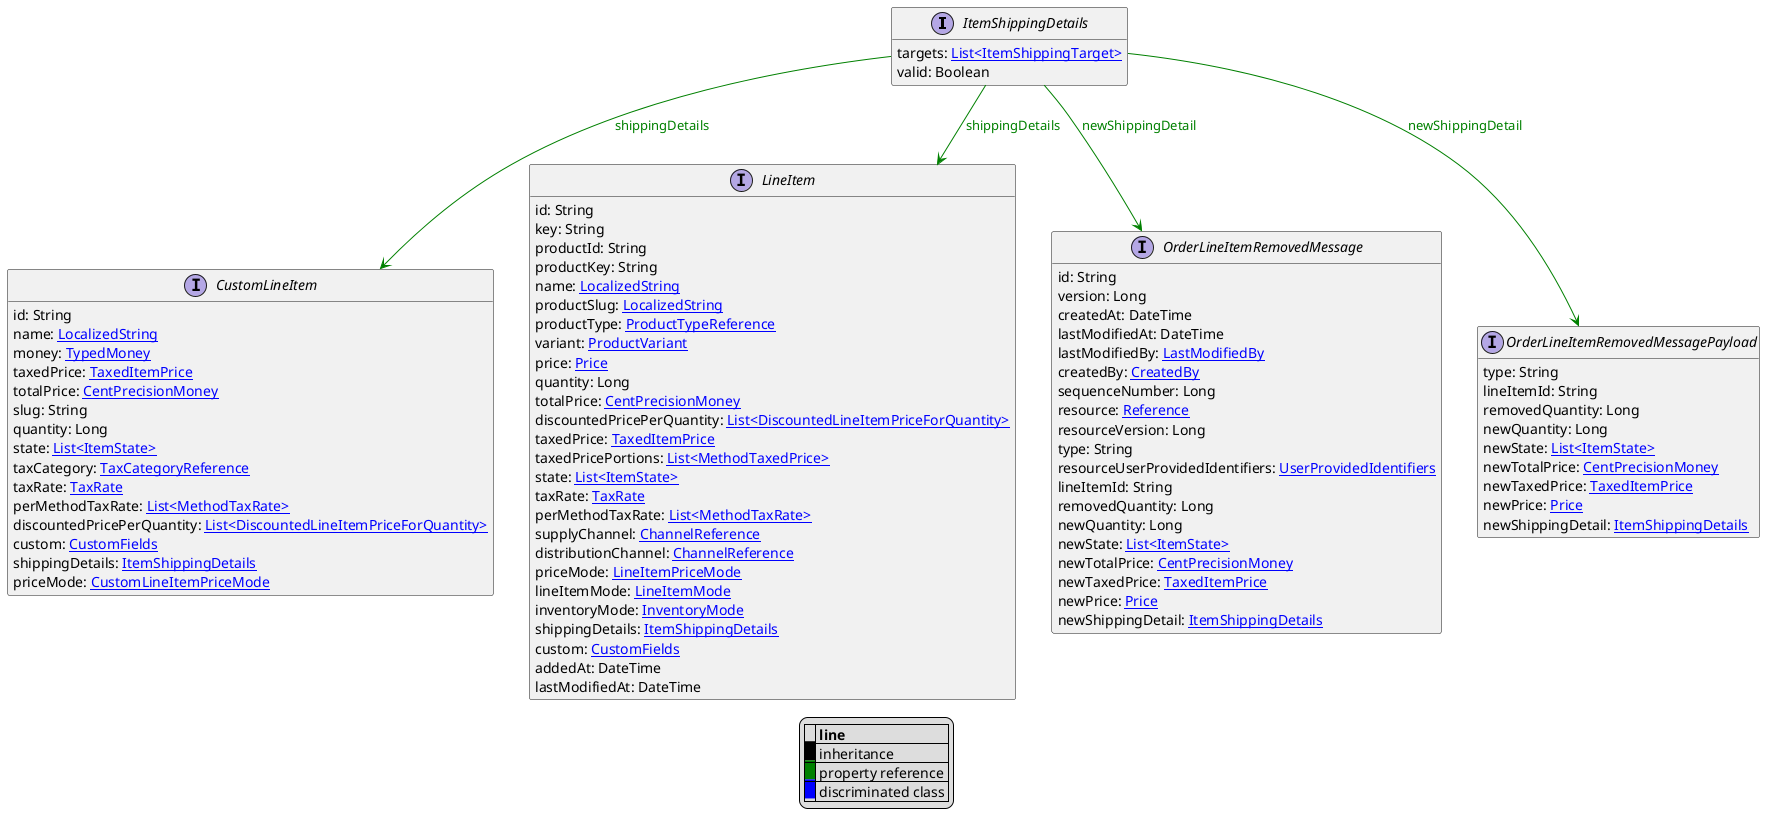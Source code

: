 @startuml

hide empty fields
hide empty methods
legend
|= |= line |
|<back:black>   </back>| inheritance |
|<back:green>   </back>| property reference |
|<back:blue>   </back>| discriminated class |
endlegend
interface ItemShippingDetails [[ItemShippingDetails.svg]]  {
    targets: [[ItemShippingTarget.svg List<ItemShippingTarget>]]
    valid: Boolean
}



interface CustomLineItem [[CustomLineItem.svg]]  {
    id: String
    name: [[LocalizedString.svg LocalizedString]]
    money: [[TypedMoney.svg TypedMoney]]
    taxedPrice: [[TaxedItemPrice.svg TaxedItemPrice]]
    totalPrice: [[CentPrecisionMoney.svg CentPrecisionMoney]]
    slug: String
    quantity: Long
    state: [[ItemState.svg List<ItemState>]]
    taxCategory: [[TaxCategoryReference.svg TaxCategoryReference]]
    taxRate: [[TaxRate.svg TaxRate]]
    perMethodTaxRate: [[MethodTaxRate.svg List<MethodTaxRate>]]
    discountedPricePerQuantity: [[DiscountedLineItemPriceForQuantity.svg List<DiscountedLineItemPriceForQuantity>]]
    custom: [[CustomFields.svg CustomFields]]
    shippingDetails: [[ItemShippingDetails.svg ItemShippingDetails]]
    priceMode: [[CustomLineItemPriceMode.svg CustomLineItemPriceMode]]
}
interface LineItem [[LineItem.svg]]  {
    id: String
    key: String
    productId: String
    productKey: String
    name: [[LocalizedString.svg LocalizedString]]
    productSlug: [[LocalizedString.svg LocalizedString]]
    productType: [[ProductTypeReference.svg ProductTypeReference]]
    variant: [[ProductVariant.svg ProductVariant]]
    price: [[Price.svg Price]]
    quantity: Long
    totalPrice: [[CentPrecisionMoney.svg CentPrecisionMoney]]
    discountedPricePerQuantity: [[DiscountedLineItemPriceForQuantity.svg List<DiscountedLineItemPriceForQuantity>]]
    taxedPrice: [[TaxedItemPrice.svg TaxedItemPrice]]
    taxedPricePortions: [[MethodTaxedPrice.svg List<MethodTaxedPrice>]]
    state: [[ItemState.svg List<ItemState>]]
    taxRate: [[TaxRate.svg TaxRate]]
    perMethodTaxRate: [[MethodTaxRate.svg List<MethodTaxRate>]]
    supplyChannel: [[ChannelReference.svg ChannelReference]]
    distributionChannel: [[ChannelReference.svg ChannelReference]]
    priceMode: [[LineItemPriceMode.svg LineItemPriceMode]]
    lineItemMode: [[LineItemMode.svg LineItemMode]]
    inventoryMode: [[InventoryMode.svg InventoryMode]]
    shippingDetails: [[ItemShippingDetails.svg ItemShippingDetails]]
    custom: [[CustomFields.svg CustomFields]]
    addedAt: DateTime
    lastModifiedAt: DateTime
}
interface OrderLineItemRemovedMessage [[OrderLineItemRemovedMessage.svg]]  {
    id: String
    version: Long
    createdAt: DateTime
    lastModifiedAt: DateTime
    lastModifiedBy: [[LastModifiedBy.svg LastModifiedBy]]
    createdBy: [[CreatedBy.svg CreatedBy]]
    sequenceNumber: Long
    resource: [[Reference.svg Reference]]
    resourceVersion: Long
    type: String
    resourceUserProvidedIdentifiers: [[UserProvidedIdentifiers.svg UserProvidedIdentifiers]]
    lineItemId: String
    removedQuantity: Long
    newQuantity: Long
    newState: [[ItemState.svg List<ItemState>]]
    newTotalPrice: [[CentPrecisionMoney.svg CentPrecisionMoney]]
    newTaxedPrice: [[TaxedItemPrice.svg TaxedItemPrice]]
    newPrice: [[Price.svg Price]]
    newShippingDetail: [[ItemShippingDetails.svg ItemShippingDetails]]
}
interface OrderLineItemRemovedMessagePayload [[OrderLineItemRemovedMessagePayload.svg]]  {
    type: String
    lineItemId: String
    removedQuantity: Long
    newQuantity: Long
    newState: [[ItemState.svg List<ItemState>]]
    newTotalPrice: [[CentPrecisionMoney.svg CentPrecisionMoney]]
    newTaxedPrice: [[TaxedItemPrice.svg TaxedItemPrice]]
    newPrice: [[Price.svg Price]]
    newShippingDetail: [[ItemShippingDetails.svg ItemShippingDetails]]
}

ItemShippingDetails --> CustomLineItem #green;text:green : "shippingDetails"
ItemShippingDetails --> LineItem #green;text:green : "shippingDetails"
ItemShippingDetails --> OrderLineItemRemovedMessage #green;text:green : "newShippingDetail"
ItemShippingDetails --> OrderLineItemRemovedMessagePayload #green;text:green : "newShippingDetail"
@enduml
